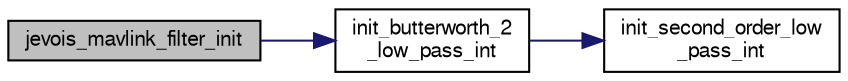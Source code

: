 digraph "jevois_mavlink_filter_init"
{
  edge [fontname="FreeSans",fontsize="10",labelfontname="FreeSans",labelfontsize="10"];
  node [fontname="FreeSans",fontsize="10",shape=record];
  rankdir="LR";
  Node1 [label="jevois_mavlink_filter_init",height=0.2,width=0.4,color="black", fillcolor="grey75", style="filled", fontcolor="black"];
  Node1 -> Node2 [color="midnightblue",fontsize="10",style="solid",fontname="FreeSans"];
  Node2 [label="init_butterworth_2\l_low_pass_int",height=0.2,width=0.4,color="black", fillcolor="white", style="filled",URL="$low__pass__filter_8h.html#a1909d1e3c0d2c64a4df66cecea703e33",tooltip="Init a second order Butterworth filter. "];
  Node2 -> Node3 [color="midnightblue",fontsize="10",style="solid",fontname="FreeSans"];
  Node3 [label="init_second_order_low\l_pass_int",height=0.2,width=0.4,color="black", fillcolor="white", style="filled",URL="$low__pass__filter_8h.html#a71eaaf92d7c19c9c82578ff686af3332",tooltip="Init second order low pass filter(fixed point version). "];
}
